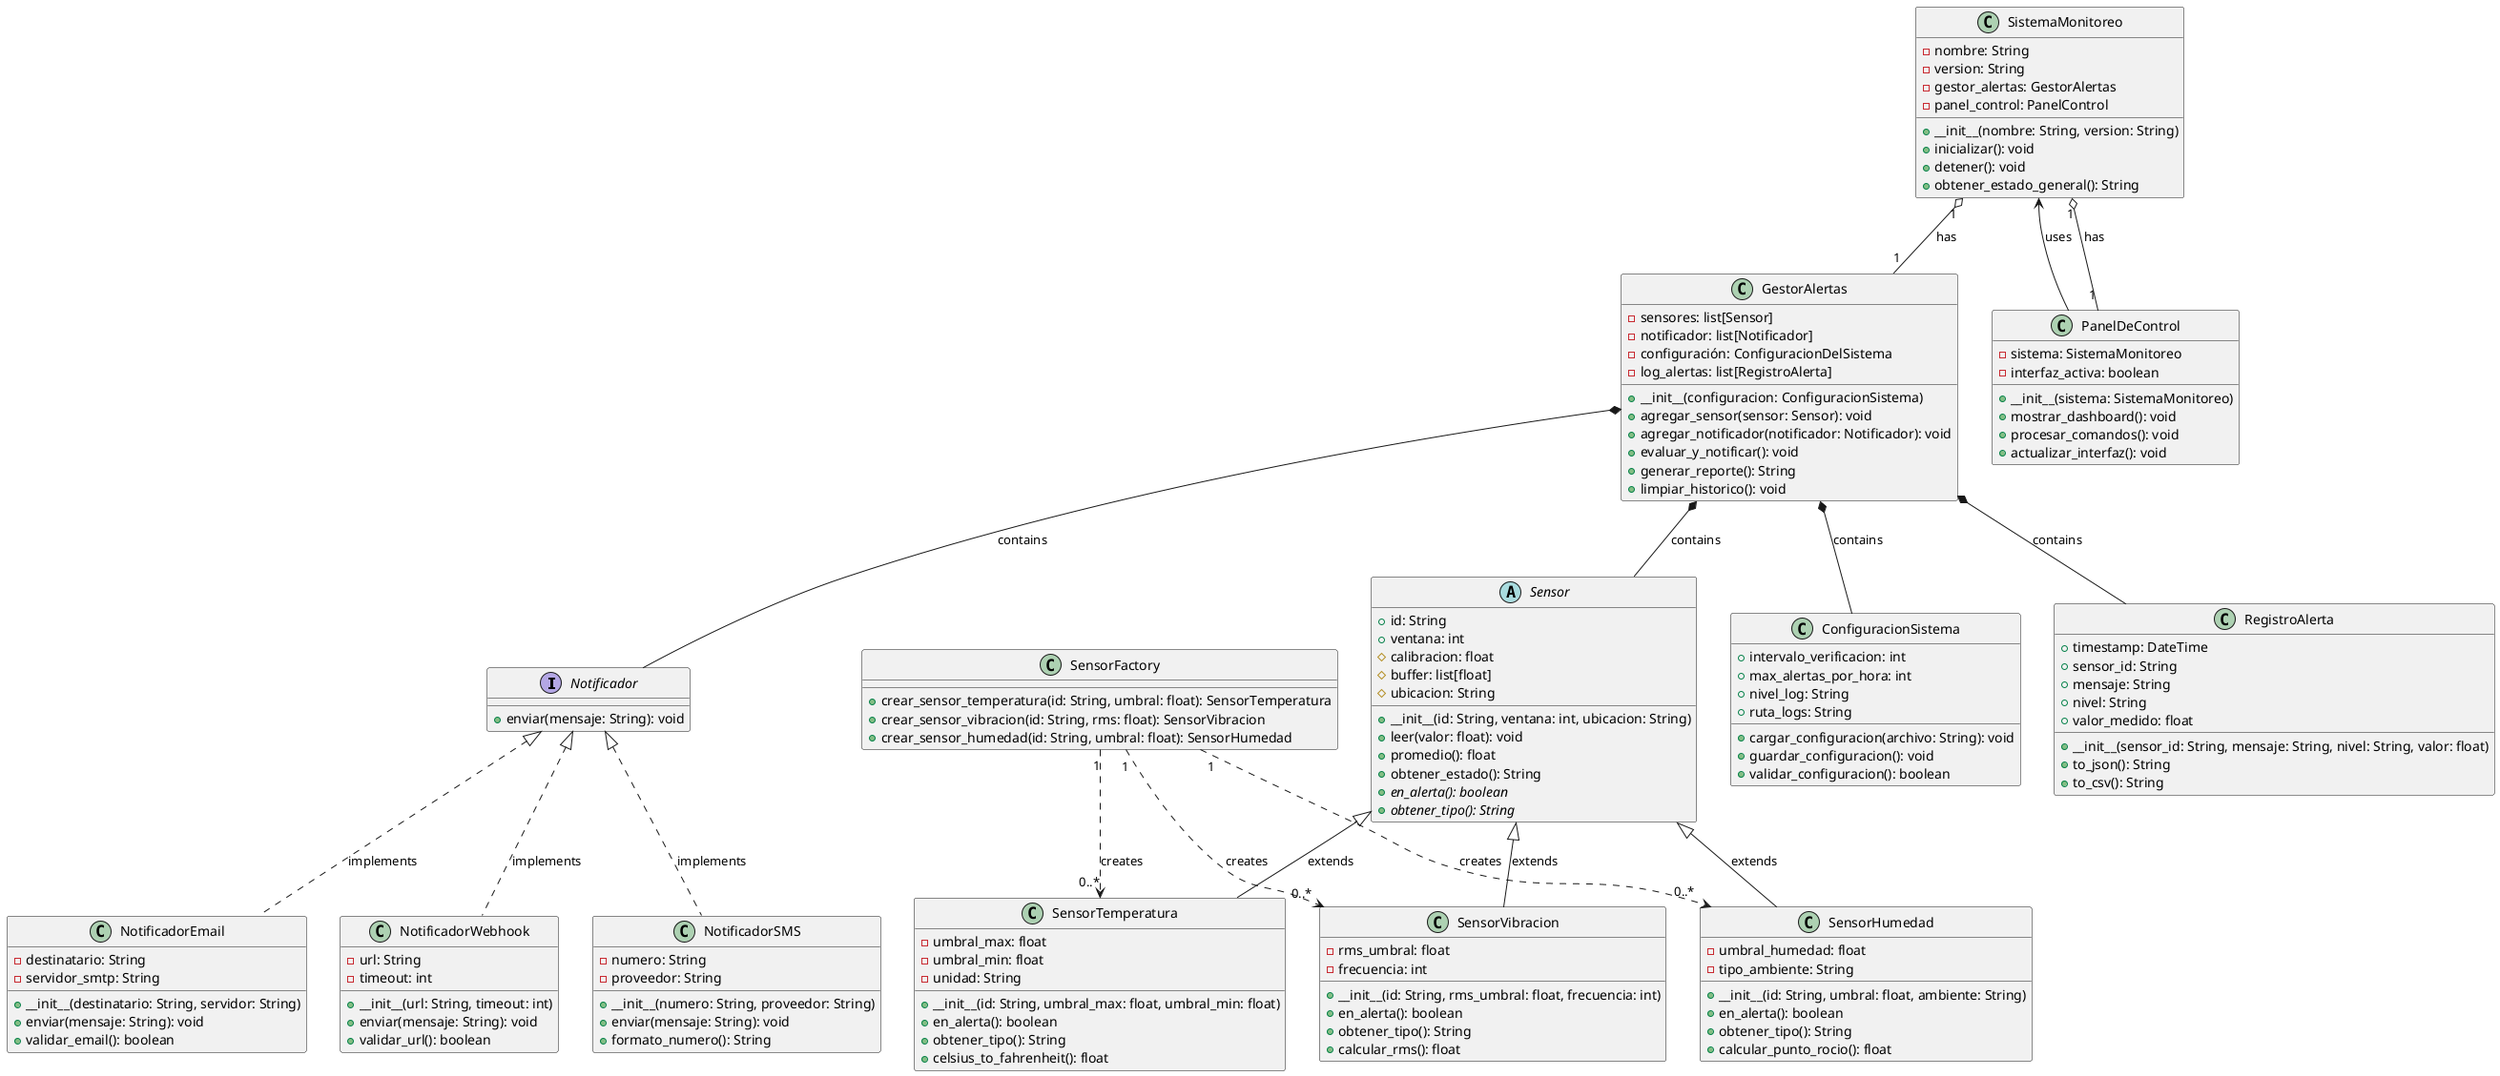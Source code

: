 @startuml diagrama_4_pilares
' Protocol/Interface
interface Notificador {
    +enviar(mensaje: String): void
}

' Implementaciones del Protocol / Interface
class NotificadorEmail {
    -destinatario: String
    -servidor_smtp: String
    +__init__(destinatario: String, servidor: String)
    +enviar(mensaje: String): void
    +validar_email(): boolean
}

class NotificadorWebhook {
    -url: String
    -timeout: int
    +__init__(url: String, timeout: int)
    +enviar(mensaje: String): void
    +validar_url(): boolean
}

class NotificadorSMS {
    -numero: String
    -proveedor: String
    +__init__(numero: String, proveedor: String)
    +enviar(mensaje: String): void
    +formato_numero(): String
}

' Clase abstracta base para los sensores
abstract class Sensor{
    +id: String
    +ventana: int
    #calibracion: float
    #buffer: list[float]
    #ubicacion: String
    
    +__init__(id: String, ventana: int, ubicacion: String)
    +leer(valor: float): void
    +promedio(): float
    +obtener_estado(): String
    {abstract} +en_alerta(): boolean
    {abstract} +obtener_tipo(): String
}   

' HERENCIA: Subclases Concretas
class SensorTemperatura {
    -umbral_max: float
    -umbral_min: float
    -unidad: String
    
    +__init__(id: String, umbral_max: float, umbral_min: float)
    +en_alerta(): boolean
    +obtener_tipo(): String
    +celsius_to_fahrenheit(): float
}

class SensorVibracion {
    -rms_umbral: float
    -frecuencia: int
    
    +__init__(id: String, rms_umbral: float, frecuencia: int)
    +en_alerta(): boolean
    +obtener_tipo(): String
    +calcular_rms(): float
}

class SensorHumedad{
    -umbral_humedad: float
    -tipo_ambiente: String
    
    +__init__(id: String, umbral: float, ambiente: String)
    +en_alerta(): boolean
    +obtener_tipo(): String
    +calcular_punto_rocio(): float
}


' Composición - GestorAlertas contiene sensores y notificadores
class GestorAlertas {
    -sensores: list[Sensor]
    -notificador: list[Notificador]
    -configuración: ConfiguracionDelSistema
    -log_alertas: list[RegistroAlerta]

    +__init__(configuracion: ConfiguracionSistema)
    +agregar_sensor(sensor: Sensor): void
    +agregar_notificador(notificador: Notificador): void
    +evaluar_y_notificar(): void
    +generar_reporte(): String
    +limpiar_historico(): void
}

' Agregación - Sistema tiene GestorAlertas
class SistemaMonitoreo {
    -nombre: String
    -version: String
    -gestor_alertas: GestorAlertas
    -panel_control: PanelControl
    
    +__init__(nombre: String, version: String)
    +inicializar(): void
    +detener(): void
    +obtener_estado_general(): String
}

' Clase de configuración
class ConfiguracionSistema {
    +intervalo_verificacion: int
    +max_alertas_por_hora: int
    +nivel_log: String
    +ruta_logs: String
    
    +cargar_configuracion(archivo: String): void
    +guardar_configuracion(): void
    +validar_configuracion(): boolean
}

' Clase para registros 
class RegistroAlerta{
    +timestamp: DateTime
    +sensor_id: String
    +mensaje: String
    +nivel: String
    +valor_medido: float
    
    +__init__(sensor_id: String, mensaje: String, nivel: String, valor: float)
    +to_json(): String
    +to_csv(): String
}

' Clase para interfaz de usuario
class PanelDeControl{
    -sistema: SistemaMonitoreo
    -interfaz_activa: boolean
    
    +__init__(sistema: SistemaMonitoreo)
    +mostrar_dashboard(): void
    +procesar_comandos(): void
    +actualizar_interfaz(): void
}

' Factory para crear sensores
class SensorFactory{
    +crear_sensor_temperatura(id: String, umbral: float): SensorTemperatura
    +crear_sensor_vibracion(id: String, rms: float): SensorVibracion
    +crear_sensor_humedad(id: String, umbral: float): SensorHumedad
}

' -----------------------RELACIONES----------------------
' Herencia (Generalización)
Sensor <|-- SensorTemperatura : extends
Sensor <|-- SensorVibracion : extends  
Sensor <|-- SensorHumedad : extends

' Implementacion
Notificador <|.. NotificadorEmail : implements
Notificador <|.. NotificadorSMS : implements
Notificador <|.. NotificadorWebhook : implements

' Composición (rombo negro) - GestorAlertas CONTIENE sensores y notificadores
GestorAlertas *-- Sensor : contains
GestorAlertas *-- Notificador : contains
GestorAlertas *-- ConfiguracionSistema : contains
GestorAlertas *-- RegistroAlerta : contains

' Agregación (rombo blanco) - SistemaMonitoreo TIENE GestorAlertas
SistemaMonitoreo "1" o-- "1" GestorAlertas : has
SistemaMonitoreo "1" o-- "1" PanelDeControl : has

' Asociación - PanelDeControl conoce a SistemaMonitoreo
PanelDeControl --> SistemaMonitoreo : uses

' Dependencia (flecha punteada) - SensorFactory crea sensores
SensorFactory "1" ..> "0..*" SensorTemperatura : creates
SensorFactory "1" ..> "0..*" SensorVibracion : creates
SensorFactory "1" ..> "0..*" SensorHumedad : creates

@enduml